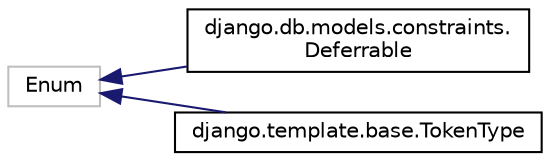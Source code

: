 digraph "Graphical Class Hierarchy"
{
 // LATEX_PDF_SIZE
  edge [fontname="Helvetica",fontsize="10",labelfontname="Helvetica",labelfontsize="10"];
  node [fontname="Helvetica",fontsize="10",shape=record];
  rankdir="LR";
  Node3787 [label="Enum",height=0.2,width=0.4,color="grey75", fillcolor="white", style="filled",tooltip=" "];
  Node3787 -> Node0 [dir="back",color="midnightblue",fontsize="10",style="solid",fontname="Helvetica"];
  Node0 [label="django.db.models.constraints.\lDeferrable",height=0.2,width=0.4,color="black", fillcolor="white", style="filled",URL="$classdjango_1_1db_1_1models_1_1constraints_1_1_deferrable.html",tooltip=" "];
  Node3787 -> Node3789 [dir="back",color="midnightblue",fontsize="10",style="solid",fontname="Helvetica"];
  Node3789 [label="django.template.base.TokenType",height=0.2,width=0.4,color="black", fillcolor="white", style="filled",URL="$classdjango_1_1template_1_1base_1_1_token_type.html",tooltip=" "];
}
